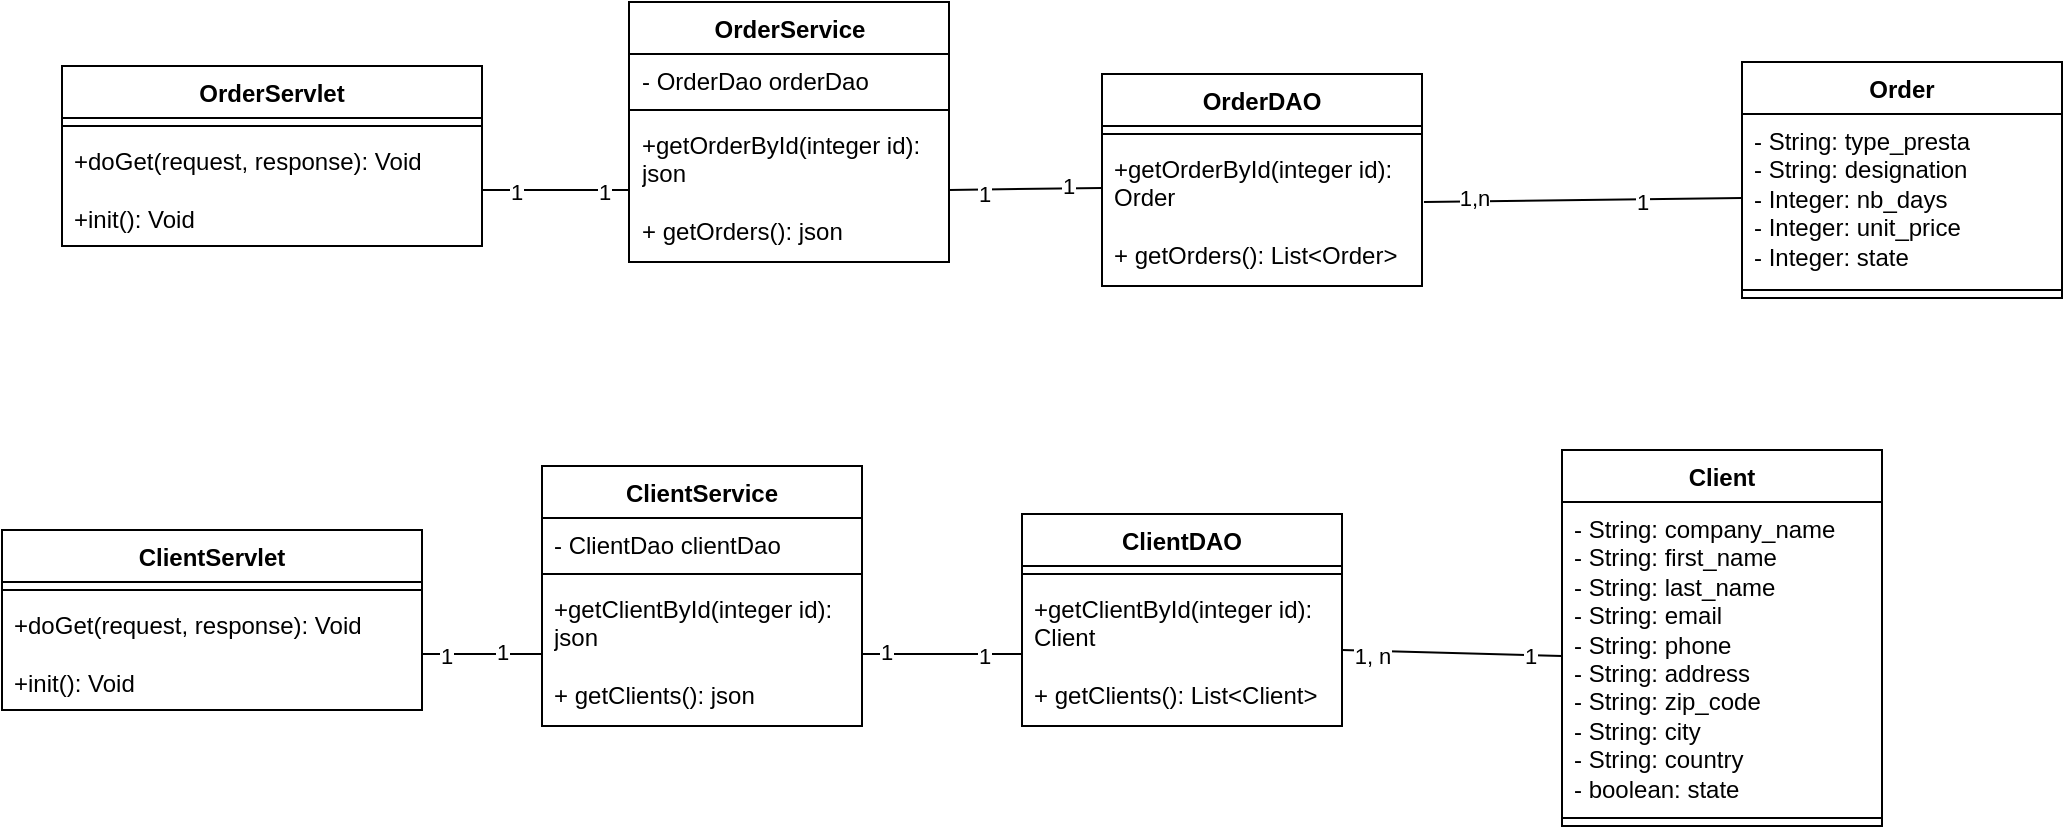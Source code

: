 <mxfile version="21.5.2" type="device">
  <diagram name="Page-1" id="Tl25OyNvAsXk6f0JurLb">
    <mxGraphModel dx="1434" dy="788" grid="1" gridSize="10" guides="1" tooltips="1" connect="1" arrows="1" fold="1" page="1" pageScale="1" pageWidth="827" pageHeight="1169" math="0" shadow="0">
      <root>
        <mxCell id="0" />
        <mxCell id="1" parent="0" />
        <mxCell id="-gcD1UyaqMXCcbMiYJz5-1" value="Order" style="swimlane;fontStyle=1;align=center;verticalAlign=top;childLayout=stackLayout;horizontal=1;startSize=26;horizontalStack=0;resizeParent=1;resizeParentMax=0;resizeLast=0;collapsible=1;marginBottom=0;whiteSpace=wrap;html=1;" parent="1" vertex="1">
          <mxGeometry x="890" y="356" width="160" height="118" as="geometry" />
        </mxCell>
        <mxCell id="-gcD1UyaqMXCcbMiYJz5-2" value="- String: type_presta&lt;br&gt;- String: designation&lt;br&gt;- Integer: nb_days&lt;br&gt;- Integer: unit_price&lt;br&gt;- Integer: state" style="text;strokeColor=none;fillColor=none;align=left;verticalAlign=top;spacingLeft=4;spacingRight=4;overflow=hidden;rotatable=0;points=[[0,0.5],[1,0.5]];portConstraint=eastwest;whiteSpace=wrap;html=1;" parent="-gcD1UyaqMXCcbMiYJz5-1" vertex="1">
          <mxGeometry y="26" width="160" height="84" as="geometry" />
        </mxCell>
        <mxCell id="-gcD1UyaqMXCcbMiYJz5-3" value="" style="line;strokeWidth=1;fillColor=none;align=left;verticalAlign=middle;spacingTop=-1;spacingLeft=3;spacingRight=3;rotatable=0;labelPosition=right;points=[];portConstraint=eastwest;strokeColor=inherit;" parent="-gcD1UyaqMXCcbMiYJz5-1" vertex="1">
          <mxGeometry y="110" width="160" height="8" as="geometry" />
        </mxCell>
        <mxCell id="-gcD1UyaqMXCcbMiYJz5-15" value="OrderDAO" style="swimlane;fontStyle=1;align=center;verticalAlign=top;childLayout=stackLayout;horizontal=1;startSize=26;horizontalStack=0;resizeParent=1;resizeParentMax=0;resizeLast=0;collapsible=1;marginBottom=0;whiteSpace=wrap;html=1;" parent="1" vertex="1">
          <mxGeometry x="570" y="362" width="160" height="106" as="geometry" />
        </mxCell>
        <mxCell id="-gcD1UyaqMXCcbMiYJz5-17" value="" style="line;strokeWidth=1;fillColor=none;align=left;verticalAlign=middle;spacingTop=-1;spacingLeft=3;spacingRight=3;rotatable=0;labelPosition=right;points=[];portConstraint=eastwest;strokeColor=inherit;" parent="-gcD1UyaqMXCcbMiYJz5-15" vertex="1">
          <mxGeometry y="26" width="160" height="8" as="geometry" />
        </mxCell>
        <mxCell id="-gcD1UyaqMXCcbMiYJz5-18" value="+getOrderById&lt;span style=&quot;background-color: initial;&quot;&gt;(integer id): Order&lt;br&gt;&lt;br&gt;+ getOrders(): List&amp;lt;Order&amp;gt;&lt;br&gt;&lt;/span&gt;" style="text;strokeColor=none;fillColor=none;align=left;verticalAlign=top;spacingLeft=4;spacingRight=4;overflow=hidden;rotatable=0;points=[[0,0.5],[1,0.5]];portConstraint=eastwest;whiteSpace=wrap;html=1;" parent="-gcD1UyaqMXCcbMiYJz5-15" vertex="1">
          <mxGeometry y="34" width="160" height="72" as="geometry" />
        </mxCell>
        <mxCell id="-gcD1UyaqMXCcbMiYJz5-23" value="OrderServlet" style="swimlane;fontStyle=1;align=center;verticalAlign=top;childLayout=stackLayout;horizontal=1;startSize=26;horizontalStack=0;resizeParent=1;resizeParentMax=0;resizeLast=0;collapsible=1;marginBottom=0;whiteSpace=wrap;html=1;" parent="1" vertex="1">
          <mxGeometry x="50" y="358" width="210" height="90" as="geometry" />
        </mxCell>
        <mxCell id="-gcD1UyaqMXCcbMiYJz5-25" value="" style="line;strokeWidth=1;fillColor=none;align=left;verticalAlign=middle;spacingTop=-1;spacingLeft=3;spacingRight=3;rotatable=0;labelPosition=right;points=[];portConstraint=eastwest;strokeColor=inherit;" parent="-gcD1UyaqMXCcbMiYJz5-23" vertex="1">
          <mxGeometry y="26" width="210" height="8" as="geometry" />
        </mxCell>
        <mxCell id="-gcD1UyaqMXCcbMiYJz5-26" value="+doGet&lt;span style=&quot;background-color: initial;&quot;&gt;(request, response): Void&lt;br&gt;&lt;br&gt;+init(): Void&lt;br&gt;&lt;/span&gt;&lt;div style=&quot;background-color:#2f2f2f;padding:0px 0px 0px 2px;&quot;&gt;&lt;div style=&quot;color: rgb(170, 170, 170); font-family: &amp;quot;Courier New&amp;quot;; font-size: 10pt;&quot;&gt;&lt;p style=&quot;background-color:#373737;margin:0;&quot;&gt;&lt;span style=&quot;color:#d9e8f7;&quot;&gt;&lt;/span&gt;&lt;/p&gt;&lt;/div&gt;&lt;/div&gt;" style="text;strokeColor=none;fillColor=none;align=left;verticalAlign=top;spacingLeft=4;spacingRight=4;overflow=hidden;rotatable=0;points=[[0,0.5],[1,0.5]];portConstraint=eastwest;whiteSpace=wrap;html=1;" parent="-gcD1UyaqMXCcbMiYJz5-23" vertex="1">
          <mxGeometry y="34" width="210" height="56" as="geometry" />
        </mxCell>
        <mxCell id="DQFGUnD5kL7Wf2tdTDVO-1" value="Client" style="swimlane;fontStyle=1;align=center;verticalAlign=top;childLayout=stackLayout;horizontal=1;startSize=26;horizontalStack=0;resizeParent=1;resizeParentMax=0;resizeLast=0;collapsible=1;marginBottom=0;whiteSpace=wrap;html=1;" vertex="1" parent="1">
          <mxGeometry x="800" y="550" width="160" height="188" as="geometry" />
        </mxCell>
        <mxCell id="DQFGUnD5kL7Wf2tdTDVO-2" value="- String: company_name&lt;br&gt;- String: first_name&lt;br&gt;- String: last_name&lt;br&gt;- String: email&lt;br&gt;- String: phone&lt;br&gt;- String: address&lt;br&gt;- String: zip_code&lt;br&gt;- String: city&lt;br&gt;- String: country&lt;br&gt;- boolean: state" style="text;strokeColor=none;fillColor=none;align=left;verticalAlign=top;spacingLeft=4;spacingRight=4;overflow=hidden;rotatable=0;points=[[0,0.5],[1,0.5]];portConstraint=eastwest;whiteSpace=wrap;html=1;" vertex="1" parent="DQFGUnD5kL7Wf2tdTDVO-1">
          <mxGeometry y="26" width="160" height="154" as="geometry" />
        </mxCell>
        <mxCell id="DQFGUnD5kL7Wf2tdTDVO-3" value="" style="line;strokeWidth=1;fillColor=none;align=left;verticalAlign=middle;spacingTop=-1;spacingLeft=3;spacingRight=3;rotatable=0;labelPosition=right;points=[];portConstraint=eastwest;strokeColor=inherit;" vertex="1" parent="DQFGUnD5kL7Wf2tdTDVO-1">
          <mxGeometry y="180" width="160" height="8" as="geometry" />
        </mxCell>
        <mxCell id="DQFGUnD5kL7Wf2tdTDVO-4" value="ClientDAO" style="swimlane;fontStyle=1;align=center;verticalAlign=top;childLayout=stackLayout;horizontal=1;startSize=26;horizontalStack=0;resizeParent=1;resizeParentMax=0;resizeLast=0;collapsible=1;marginBottom=0;whiteSpace=wrap;html=1;" vertex="1" parent="1">
          <mxGeometry x="530" y="582" width="160" height="106" as="geometry" />
        </mxCell>
        <mxCell id="DQFGUnD5kL7Wf2tdTDVO-6" value="" style="line;strokeWidth=1;fillColor=none;align=left;verticalAlign=middle;spacingTop=-1;spacingLeft=3;spacingRight=3;rotatable=0;labelPosition=right;points=[];portConstraint=eastwest;strokeColor=inherit;" vertex="1" parent="DQFGUnD5kL7Wf2tdTDVO-4">
          <mxGeometry y="26" width="160" height="8" as="geometry" />
        </mxCell>
        <mxCell id="DQFGUnD5kL7Wf2tdTDVO-7" value="+getClientById&lt;span style=&quot;background-color: initial;&quot;&gt;(integer id): Client&lt;br&gt;&lt;br&gt;+ getClients(): List&amp;lt;Client&amp;gt;&lt;br&gt;&lt;/span&gt;" style="text;strokeColor=none;fillColor=none;align=left;verticalAlign=top;spacingLeft=4;spacingRight=4;overflow=hidden;rotatable=0;points=[[0,0.5],[1,0.5]];portConstraint=eastwest;whiteSpace=wrap;html=1;" vertex="1" parent="DQFGUnD5kL7Wf2tdTDVO-4">
          <mxGeometry y="34" width="160" height="72" as="geometry" />
        </mxCell>
        <mxCell id="DQFGUnD5kL7Wf2tdTDVO-8" value="" style="endArrow=none;html=1;rounded=0;entryX=0;entryY=0.5;entryDx=0;entryDy=0;exitX=1.006;exitY=0.417;exitDx=0;exitDy=0;exitPerimeter=0;" edge="1" parent="1" source="-gcD1UyaqMXCcbMiYJz5-18" target="-gcD1UyaqMXCcbMiYJz5-2">
          <mxGeometry width="50" height="50" relative="1" as="geometry">
            <mxPoint x="770" y="420" as="sourcePoint" />
            <mxPoint x="750" y="480" as="targetPoint" />
          </mxGeometry>
        </mxCell>
        <mxCell id="DQFGUnD5kL7Wf2tdTDVO-26" value="1" style="edgeLabel;html=1;align=center;verticalAlign=middle;resizable=0;points=[];" vertex="1" connectable="0" parent="DQFGUnD5kL7Wf2tdTDVO-8">
          <mxGeometry x="0.371" y="-1" relative="1" as="geometry">
            <mxPoint as="offset" />
          </mxGeometry>
        </mxCell>
        <mxCell id="DQFGUnD5kL7Wf2tdTDVO-27" value="1,n" style="edgeLabel;html=1;align=center;verticalAlign=middle;resizable=0;points=[];" vertex="1" connectable="0" parent="DQFGUnD5kL7Wf2tdTDVO-8">
          <mxGeometry x="-0.685" y="2" relative="1" as="geometry">
            <mxPoint as="offset" />
          </mxGeometry>
        </mxCell>
        <mxCell id="DQFGUnD5kL7Wf2tdTDVO-10" value="" style="endArrow=none;html=1;rounded=0;entryX=0;entryY=0.5;entryDx=0;entryDy=0;" edge="1" parent="1" target="DQFGUnD5kL7Wf2tdTDVO-2">
          <mxGeometry width="50" height="50" relative="1" as="geometry">
            <mxPoint x="690" y="650" as="sourcePoint" />
            <mxPoint x="740" y="611" as="targetPoint" />
          </mxGeometry>
        </mxCell>
        <mxCell id="DQFGUnD5kL7Wf2tdTDVO-28" value="1" style="edgeLabel;html=1;align=center;verticalAlign=middle;resizable=0;points=[];" vertex="1" connectable="0" parent="DQFGUnD5kL7Wf2tdTDVO-10">
          <mxGeometry x="0.709" relative="1" as="geometry">
            <mxPoint as="offset" />
          </mxGeometry>
        </mxCell>
        <mxCell id="DQFGUnD5kL7Wf2tdTDVO-29" value="1, n" style="edgeLabel;html=1;align=center;verticalAlign=middle;resizable=0;points=[];" vertex="1" connectable="0" parent="DQFGUnD5kL7Wf2tdTDVO-10">
          <mxGeometry x="-0.727" y="-2" relative="1" as="geometry">
            <mxPoint as="offset" />
          </mxGeometry>
        </mxCell>
        <mxCell id="DQFGUnD5kL7Wf2tdTDVO-11" value="OrderService" style="swimlane;fontStyle=1;align=center;verticalAlign=top;childLayout=stackLayout;horizontal=1;startSize=26;horizontalStack=0;resizeParent=1;resizeParentMax=0;resizeLast=0;collapsible=1;marginBottom=0;whiteSpace=wrap;html=1;" vertex="1" parent="1">
          <mxGeometry x="333.5" y="326" width="160" height="130" as="geometry" />
        </mxCell>
        <mxCell id="DQFGUnD5kL7Wf2tdTDVO-12" value="- OrderDao orderDao" style="text;strokeColor=none;fillColor=none;align=left;verticalAlign=top;spacingLeft=4;spacingRight=4;overflow=hidden;rotatable=0;points=[[0,0.5],[1,0.5]];portConstraint=eastwest;whiteSpace=wrap;html=1;" vertex="1" parent="DQFGUnD5kL7Wf2tdTDVO-11">
          <mxGeometry y="26" width="160" height="24" as="geometry" />
        </mxCell>
        <mxCell id="DQFGUnD5kL7Wf2tdTDVO-13" value="" style="line;strokeWidth=1;fillColor=none;align=left;verticalAlign=middle;spacingTop=-1;spacingLeft=3;spacingRight=3;rotatable=0;labelPosition=right;points=[];portConstraint=eastwest;strokeColor=inherit;" vertex="1" parent="DQFGUnD5kL7Wf2tdTDVO-11">
          <mxGeometry y="50" width="160" height="8" as="geometry" />
        </mxCell>
        <mxCell id="DQFGUnD5kL7Wf2tdTDVO-14" value="+getOrderById&lt;span style=&quot;background-color: initial;&quot;&gt;(integer id): json&lt;br&gt;&lt;br&gt;+ getOrders(): json&lt;br&gt;&lt;/span&gt;" style="text;strokeColor=none;fillColor=none;align=left;verticalAlign=top;spacingLeft=4;spacingRight=4;overflow=hidden;rotatable=0;points=[[0,0.5],[1,0.5]];portConstraint=eastwest;whiteSpace=wrap;html=1;" vertex="1" parent="DQFGUnD5kL7Wf2tdTDVO-11">
          <mxGeometry y="58" width="160" height="72" as="geometry" />
        </mxCell>
        <mxCell id="DQFGUnD5kL7Wf2tdTDVO-15" value="" style="endArrow=none;html=1;rounded=0;exitX=1;exitY=0.5;exitDx=0;exitDy=0;entryX=0;entryY=0.319;entryDx=0;entryDy=0;entryPerimeter=0;" edge="1" parent="1" source="DQFGUnD5kL7Wf2tdTDVO-14" target="-gcD1UyaqMXCcbMiYJz5-18">
          <mxGeometry width="50" height="50" relative="1" as="geometry">
            <mxPoint x="520" y="468" as="sourcePoint" />
            <mxPoint x="570" y="418" as="targetPoint" />
          </mxGeometry>
        </mxCell>
        <mxCell id="DQFGUnD5kL7Wf2tdTDVO-34" value="1" style="edgeLabel;html=1;align=center;verticalAlign=middle;resizable=0;points=[];" vertex="1" connectable="0" parent="DQFGUnD5kL7Wf2tdTDVO-15">
          <mxGeometry x="0.556" y="1" relative="1" as="geometry">
            <mxPoint as="offset" />
          </mxGeometry>
        </mxCell>
        <mxCell id="DQFGUnD5kL7Wf2tdTDVO-35" value="1" style="edgeLabel;html=1;align=center;verticalAlign=middle;resizable=0;points=[];" vertex="1" connectable="0" parent="DQFGUnD5kL7Wf2tdTDVO-15">
          <mxGeometry x="-0.543" y="-2" relative="1" as="geometry">
            <mxPoint as="offset" />
          </mxGeometry>
        </mxCell>
        <mxCell id="DQFGUnD5kL7Wf2tdTDVO-16" value="ClientService" style="swimlane;fontStyle=1;align=center;verticalAlign=top;childLayout=stackLayout;horizontal=1;startSize=26;horizontalStack=0;resizeParent=1;resizeParentMax=0;resizeLast=0;collapsible=1;marginBottom=0;whiteSpace=wrap;html=1;" vertex="1" parent="1">
          <mxGeometry x="290" y="558" width="160" height="130" as="geometry" />
        </mxCell>
        <mxCell id="DQFGUnD5kL7Wf2tdTDVO-17" value="- ClientDao clientDao" style="text;strokeColor=none;fillColor=none;align=left;verticalAlign=top;spacingLeft=4;spacingRight=4;overflow=hidden;rotatable=0;points=[[0,0.5],[1,0.5]];portConstraint=eastwest;whiteSpace=wrap;html=1;" vertex="1" parent="DQFGUnD5kL7Wf2tdTDVO-16">
          <mxGeometry y="26" width="160" height="24" as="geometry" />
        </mxCell>
        <mxCell id="DQFGUnD5kL7Wf2tdTDVO-18" value="" style="line;strokeWidth=1;fillColor=none;align=left;verticalAlign=middle;spacingTop=-1;spacingLeft=3;spacingRight=3;rotatable=0;labelPosition=right;points=[];portConstraint=eastwest;strokeColor=inherit;" vertex="1" parent="DQFGUnD5kL7Wf2tdTDVO-16">
          <mxGeometry y="50" width="160" height="8" as="geometry" />
        </mxCell>
        <mxCell id="DQFGUnD5kL7Wf2tdTDVO-19" value="+getClientById&lt;span style=&quot;background-color: initial;&quot;&gt;(integer id): json&lt;br&gt;&lt;br&gt;+ getClients(): json&lt;br&gt;&lt;/span&gt;" style="text;strokeColor=none;fillColor=none;align=left;verticalAlign=top;spacingLeft=4;spacingRight=4;overflow=hidden;rotatable=0;points=[[0,0.5],[1,0.5]];portConstraint=eastwest;whiteSpace=wrap;html=1;" vertex="1" parent="DQFGUnD5kL7Wf2tdTDVO-16">
          <mxGeometry y="58" width="160" height="72" as="geometry" />
        </mxCell>
        <mxCell id="DQFGUnD5kL7Wf2tdTDVO-20" value="" style="endArrow=none;html=1;rounded=0;exitX=1;exitY=0.5;exitDx=0;exitDy=0;entryX=0;entryY=0.5;entryDx=0;entryDy=0;" edge="1" parent="1" source="DQFGUnD5kL7Wf2tdTDVO-19" target="DQFGUnD5kL7Wf2tdTDVO-7">
          <mxGeometry width="50" height="50" relative="1" as="geometry">
            <mxPoint x="454" y="653" as="sourcePoint" />
            <mxPoint x="530" y="630" as="targetPoint" />
          </mxGeometry>
        </mxCell>
        <mxCell id="DQFGUnD5kL7Wf2tdTDVO-30" value="1" style="edgeLabel;html=1;align=center;verticalAlign=middle;resizable=0;points=[];" vertex="1" connectable="0" parent="DQFGUnD5kL7Wf2tdTDVO-20">
          <mxGeometry x="0.525" y="-1" relative="1" as="geometry">
            <mxPoint as="offset" />
          </mxGeometry>
        </mxCell>
        <mxCell id="DQFGUnD5kL7Wf2tdTDVO-31" value="1" style="edgeLabel;html=1;align=center;verticalAlign=middle;resizable=0;points=[];" vertex="1" connectable="0" parent="DQFGUnD5kL7Wf2tdTDVO-20">
          <mxGeometry x="-0.7" y="1" relative="1" as="geometry">
            <mxPoint as="offset" />
          </mxGeometry>
        </mxCell>
        <mxCell id="DQFGUnD5kL7Wf2tdTDVO-21" value="ClientServlet" style="swimlane;fontStyle=1;align=center;verticalAlign=top;childLayout=stackLayout;horizontal=1;startSize=26;horizontalStack=0;resizeParent=1;resizeParentMax=0;resizeLast=0;collapsible=1;marginBottom=0;whiteSpace=wrap;html=1;" vertex="1" parent="1">
          <mxGeometry x="20" y="590" width="210" height="90" as="geometry" />
        </mxCell>
        <mxCell id="DQFGUnD5kL7Wf2tdTDVO-22" value="" style="line;strokeWidth=1;fillColor=none;align=left;verticalAlign=middle;spacingTop=-1;spacingLeft=3;spacingRight=3;rotatable=0;labelPosition=right;points=[];portConstraint=eastwest;strokeColor=inherit;" vertex="1" parent="DQFGUnD5kL7Wf2tdTDVO-21">
          <mxGeometry y="26" width="210" height="8" as="geometry" />
        </mxCell>
        <mxCell id="DQFGUnD5kL7Wf2tdTDVO-23" value="+doGet&lt;span style=&quot;background-color: initial;&quot;&gt;(request, response): Void&lt;br&gt;&lt;br&gt;+init(): Void&lt;br&gt;&lt;/span&gt;&lt;div style=&quot;background-color:#2f2f2f;padding:0px 0px 0px 2px;&quot;&gt;&lt;div style=&quot;color: rgb(170, 170, 170); font-family: &amp;quot;Courier New&amp;quot;; font-size: 10pt;&quot;&gt;&lt;p style=&quot;background-color:#373737;margin:0;&quot;&gt;&lt;span style=&quot;color:#d9e8f7;&quot;&gt;&lt;/span&gt;&lt;/p&gt;&lt;/div&gt;&lt;/div&gt;" style="text;strokeColor=none;fillColor=none;align=left;verticalAlign=top;spacingLeft=4;spacingRight=4;overflow=hidden;rotatable=0;points=[[0,0.5],[1,0.5]];portConstraint=eastwest;whiteSpace=wrap;html=1;" vertex="1" parent="DQFGUnD5kL7Wf2tdTDVO-21">
          <mxGeometry y="34" width="210" height="56" as="geometry" />
        </mxCell>
        <mxCell id="DQFGUnD5kL7Wf2tdTDVO-24" value="" style="endArrow=none;html=1;rounded=0;exitX=1;exitY=0.5;exitDx=0;exitDy=0;entryX=0;entryY=0.5;entryDx=0;entryDy=0;" edge="1" parent="1" source="-gcD1UyaqMXCcbMiYJz5-26" target="DQFGUnD5kL7Wf2tdTDVO-14">
          <mxGeometry width="50" height="50" relative="1" as="geometry">
            <mxPoint x="284" y="450" as="sourcePoint" />
            <mxPoint x="334" y="400" as="targetPoint" />
          </mxGeometry>
        </mxCell>
        <mxCell id="DQFGUnD5kL7Wf2tdTDVO-36" value="1" style="edgeLabel;html=1;align=center;verticalAlign=middle;resizable=0;points=[];" vertex="1" connectable="0" parent="DQFGUnD5kL7Wf2tdTDVO-24">
          <mxGeometry x="0.66" y="-1" relative="1" as="geometry">
            <mxPoint as="offset" />
          </mxGeometry>
        </mxCell>
        <mxCell id="DQFGUnD5kL7Wf2tdTDVO-37" value="1" style="edgeLabel;html=1;align=center;verticalAlign=middle;resizable=0;points=[];" vertex="1" connectable="0" parent="DQFGUnD5kL7Wf2tdTDVO-24">
          <mxGeometry x="-0.537" y="-1" relative="1" as="geometry">
            <mxPoint as="offset" />
          </mxGeometry>
        </mxCell>
        <mxCell id="DQFGUnD5kL7Wf2tdTDVO-25" value="" style="endArrow=none;html=1;rounded=0;exitX=1;exitY=0.5;exitDx=0;exitDy=0;entryX=0;entryY=0.5;entryDx=0;entryDy=0;" edge="1" parent="1" source="DQFGUnD5kL7Wf2tdTDVO-23" target="DQFGUnD5kL7Wf2tdTDVO-19">
          <mxGeometry width="50" height="50" relative="1" as="geometry">
            <mxPoint x="240" y="669" as="sourcePoint" />
            <mxPoint x="290" y="619" as="targetPoint" />
          </mxGeometry>
        </mxCell>
        <mxCell id="DQFGUnD5kL7Wf2tdTDVO-32" value="1" style="edgeLabel;html=1;align=center;verticalAlign=middle;resizable=0;points=[];" vertex="1" connectable="0" parent="DQFGUnD5kL7Wf2tdTDVO-25">
          <mxGeometry x="0.333" y="1" relative="1" as="geometry">
            <mxPoint as="offset" />
          </mxGeometry>
        </mxCell>
        <mxCell id="DQFGUnD5kL7Wf2tdTDVO-33" value="1" style="edgeLabel;html=1;align=center;verticalAlign=middle;resizable=0;points=[];" vertex="1" connectable="0" parent="DQFGUnD5kL7Wf2tdTDVO-25">
          <mxGeometry x="-0.6" y="-1" relative="1" as="geometry">
            <mxPoint as="offset" />
          </mxGeometry>
        </mxCell>
      </root>
    </mxGraphModel>
  </diagram>
</mxfile>
